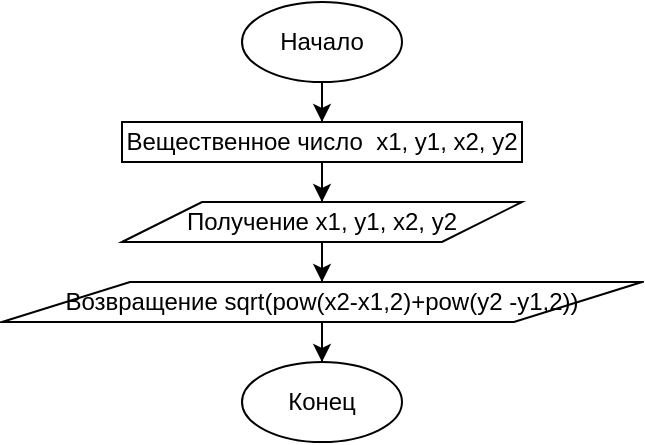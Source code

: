 <mxfile version="13.1.14" type="device"><diagram id="Hsi1N0cberL_-BoPGEi5" name="Page-1"><mxGraphModel dx="635" dy="281" grid="1" gridSize="10" guides="1" tooltips="1" connect="1" arrows="1" fold="1" page="1" pageScale="1" pageWidth="850" pageHeight="1100" math="0" shadow="0"><root><mxCell id="0"/><mxCell id="1" parent="0"/><mxCell id="LDhQOHuRyV1jIk14AgpL-7" style="edgeStyle=orthogonalEdgeStyle;rounded=0;orthogonalLoop=1;jettySize=auto;html=1;entryX=0.5;entryY=0;entryDx=0;entryDy=0;" edge="1" parent="1" source="LDhQOHuRyV1jIk14AgpL-1" target="LDhQOHuRyV1jIk14AgpL-6"><mxGeometry relative="1" as="geometry"/></mxCell><mxCell id="LDhQOHuRyV1jIk14AgpL-1" value="Начало" style="ellipse;whiteSpace=wrap;html=1;" vertex="1" parent="1"><mxGeometry x="200" y="80" width="80" height="40" as="geometry"/></mxCell><mxCell id="LDhQOHuRyV1jIk14AgpL-281" style="edgeStyle=orthogonalEdgeStyle;rounded=0;orthogonalLoop=1;jettySize=auto;html=1;entryX=0.5;entryY=0;entryDx=0;entryDy=0;" edge="1" parent="1" source="LDhQOHuRyV1jIk14AgpL-6" target="LDhQOHuRyV1jIk14AgpL-279"><mxGeometry relative="1" as="geometry"/></mxCell><mxCell id="LDhQOHuRyV1jIk14AgpL-6" value="Вещественное число&amp;nbsp; x1, y1, x2, y2" style="rounded=0;whiteSpace=wrap;html=1;" vertex="1" parent="1"><mxGeometry x="140" y="140" width="200" height="20" as="geometry"/></mxCell><mxCell id="LDhQOHuRyV1jIk14AgpL-283" style="edgeStyle=orthogonalEdgeStyle;rounded=0;orthogonalLoop=1;jettySize=auto;html=1;entryX=0.5;entryY=0;entryDx=0;entryDy=0;" edge="1" parent="1" source="LDhQOHuRyV1jIk14AgpL-279" target="LDhQOHuRyV1jIk14AgpL-282"><mxGeometry relative="1" as="geometry"/></mxCell><mxCell id="LDhQOHuRyV1jIk14AgpL-279" value="Получение x1, y1, x2, y2" style="shape=parallelogram;perimeter=parallelogramPerimeter;whiteSpace=wrap;html=1;" vertex="1" parent="1"><mxGeometry x="140" y="180" width="200" height="20" as="geometry"/></mxCell><mxCell id="LDhQOHuRyV1jIk14AgpL-285" style="edgeStyle=orthogonalEdgeStyle;rounded=0;orthogonalLoop=1;jettySize=auto;html=1;entryX=0.5;entryY=0;entryDx=0;entryDy=0;" edge="1" parent="1" source="LDhQOHuRyV1jIk14AgpL-282" target="LDhQOHuRyV1jIk14AgpL-284"><mxGeometry relative="1" as="geometry"/></mxCell><mxCell id="LDhQOHuRyV1jIk14AgpL-282" value="Возвращение sqrt(pow(x2-x1,2)+pow(y2 -y1,2))" style="shape=parallelogram;perimeter=parallelogramPerimeter;whiteSpace=wrap;html=1;" vertex="1" parent="1"><mxGeometry x="80" y="220" width="320" height="20" as="geometry"/></mxCell><mxCell id="LDhQOHuRyV1jIk14AgpL-284" value="Конец" style="ellipse;whiteSpace=wrap;html=1;" vertex="1" parent="1"><mxGeometry x="200" y="260" width="80" height="40" as="geometry"/></mxCell></root></mxGraphModel></diagram></mxfile>
